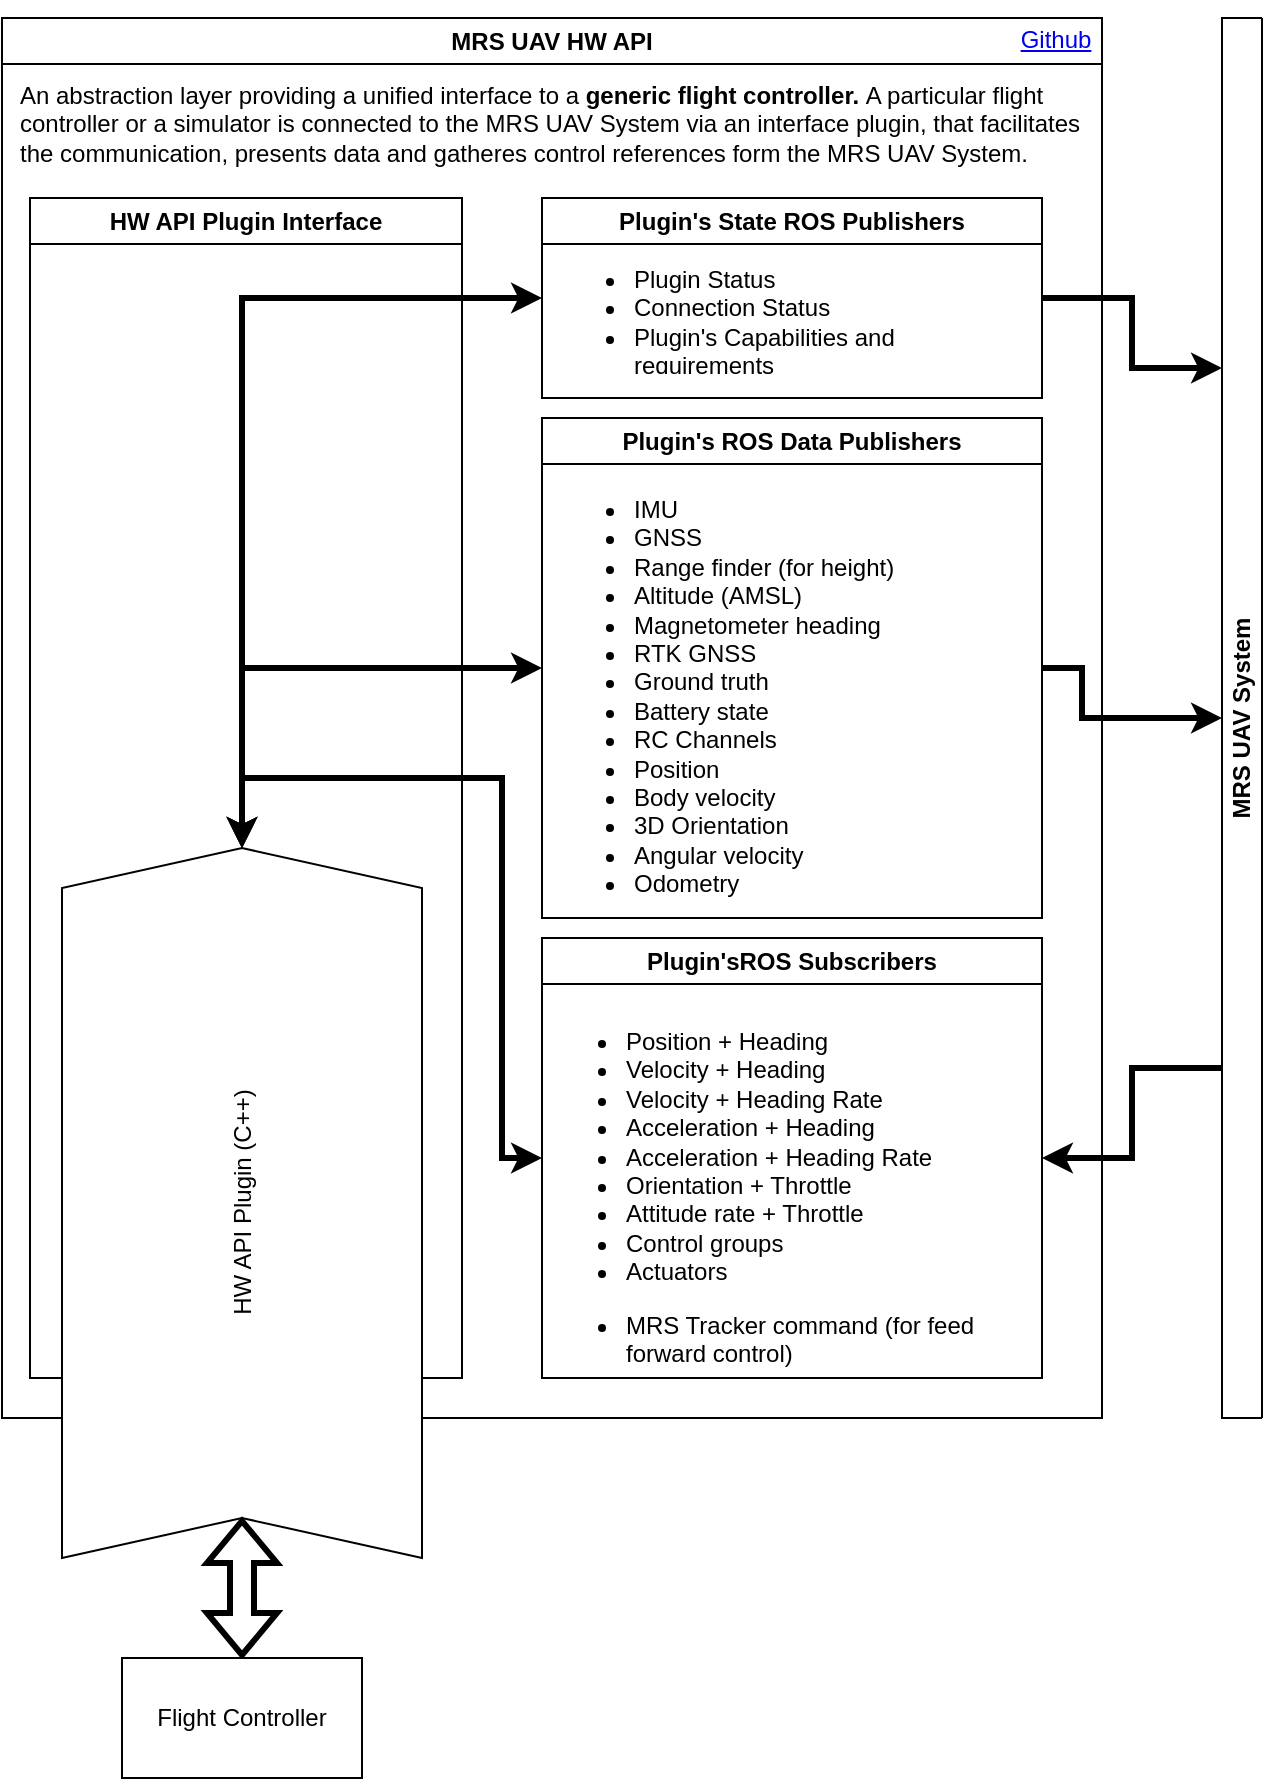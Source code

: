 <mxfile version="22.0.3" type="device">
  <diagram name="Page-1" id="1a2SnUTWAeg05GDIgyPo">
    <mxGraphModel dx="1793" dy="1084" grid="1" gridSize="10" guides="1" tooltips="1" connect="1" arrows="1" fold="1" page="1" pageScale="1" pageWidth="850" pageHeight="1100" math="0" shadow="0">
      <root>
        <mxCell id="0" />
        <mxCell id="1" parent="0" />
        <mxCell id="U1AcUGGEV4LpM3dcbxfQ-1" value="MRS UAV HW API" style="swimlane;whiteSpace=wrap;html=1;fillColor=none;glass=0;labelBackgroundColor=default;" vertex="1" parent="1">
          <mxGeometry x="80" y="10" width="550" height="700" as="geometry" />
        </mxCell>
        <mxCell id="U1AcUGGEV4LpM3dcbxfQ-3" value="Plugin&#39;s ROS Data Publishers" style="swimlane;whiteSpace=wrap;html=1;" vertex="1" parent="U1AcUGGEV4LpM3dcbxfQ-1">
          <mxGeometry x="270" y="200" width="250" height="250" as="geometry" />
        </mxCell>
        <mxCell id="U1AcUGGEV4LpM3dcbxfQ-15" value="&lt;ul&gt;&lt;li&gt;&lt;span style=&quot;background-color: initial;&quot;&gt;IMU&lt;/span&gt;&lt;br&gt;&lt;/li&gt;&lt;li&gt;GNSS&lt;/li&gt;&lt;li&gt;Range finder (for height)&lt;/li&gt;&lt;li&gt;Altitude (AMSL)&lt;/li&gt;&lt;li&gt;Magnetometer heading&lt;/li&gt;&lt;li&gt;RTK GNSS&lt;/li&gt;&lt;li&gt;Ground truth&lt;/li&gt;&lt;li&gt;Battery state&lt;/li&gt;&lt;li&gt;RC Channels&lt;/li&gt;&lt;li&gt;Position&lt;/li&gt;&lt;li&gt;Body velocity&lt;/li&gt;&lt;li&gt;3D Orientation&lt;/li&gt;&lt;li&gt;Angular velocity&lt;/li&gt;&lt;li&gt;Odometry&lt;/li&gt;&lt;/ul&gt;" style="text;strokeColor=none;fillColor=none;html=1;whiteSpace=wrap;verticalAlign=top;overflow=hidden;" vertex="1" parent="U1AcUGGEV4LpM3dcbxfQ-3">
          <mxGeometry x="4" y="20" width="210" height="260" as="geometry" />
        </mxCell>
        <mxCell id="U1AcUGGEV4LpM3dcbxfQ-5" value="Plugin&#39;sROS Subscribers" style="swimlane;whiteSpace=wrap;html=1;" vertex="1" parent="U1AcUGGEV4LpM3dcbxfQ-1">
          <mxGeometry x="270" y="460" width="250" height="220" as="geometry" />
        </mxCell>
        <mxCell id="U1AcUGGEV4LpM3dcbxfQ-16" value="&lt;ul&gt;&lt;li&gt;Position + Heading&lt;/li&gt;&lt;li&gt;Velocity + Heading&lt;/li&gt;&lt;li&gt;Velocity + Heading Rate&lt;/li&gt;&lt;li&gt;Acceleration + Heading&lt;/li&gt;&lt;li&gt;Acceleration + Heading Rate&lt;/li&gt;&lt;li&gt;Orientation + Throttle&lt;/li&gt;&lt;li&gt;Attitude rate + Throttle&lt;/li&gt;&lt;li&gt;Control groups&lt;/li&gt;&lt;li&gt;Actuators&lt;/li&gt;&lt;/ul&gt;&lt;ul&gt;&lt;li&gt;MRS Tracker command (for feed forward control)&lt;/li&gt;&lt;/ul&gt;" style="text;strokeColor=none;fillColor=none;html=1;whiteSpace=wrap;verticalAlign=top;overflow=hidden;" vertex="1" parent="U1AcUGGEV4LpM3dcbxfQ-5">
          <mxGeometry y="26" width="236" height="194" as="geometry" />
        </mxCell>
        <mxCell id="U1AcUGGEV4LpM3dcbxfQ-19" value="Plugin&#39;s State ROS Publishers" style="swimlane;whiteSpace=wrap;html=1;" vertex="1" parent="U1AcUGGEV4LpM3dcbxfQ-1">
          <mxGeometry x="270" y="90" width="250" height="100" as="geometry" />
        </mxCell>
        <mxCell id="U1AcUGGEV4LpM3dcbxfQ-22" value="&lt;ul&gt;&lt;li&gt;Plugin Status&lt;/li&gt;&lt;li&gt;Connection Status&lt;/li&gt;&lt;li&gt;Plugin&#39;s Capabilities and requirements&lt;/li&gt;&lt;/ul&gt;" style="text;strokeColor=none;fillColor=none;html=1;verticalAlign=top;overflow=hidden;whiteSpace=wrap;" vertex="1" parent="U1AcUGGEV4LpM3dcbxfQ-19">
          <mxGeometry x="4" y="15" width="236" height="70" as="geometry" />
        </mxCell>
        <mxCell id="U1AcUGGEV4LpM3dcbxfQ-36" value="HW API Plugin Interface" style="swimlane;whiteSpace=wrap;html=1;gradientColor=none;fillOpacity=100;" vertex="1" parent="U1AcUGGEV4LpM3dcbxfQ-1">
          <mxGeometry x="14" y="90" width="216" height="590" as="geometry" />
        </mxCell>
        <UserObject label="Github" link="https://github.com/ctu-mrs/mrs_uav_hw_api" id="U1AcUGGEV4LpM3dcbxfQ-48">
          <mxCell style="text;html=1;strokeColor=none;fillColor=none;whiteSpace=wrap;align=center;verticalAlign=middle;fontColor=#0000EE;fontStyle=4;" vertex="1" parent="U1AcUGGEV4LpM3dcbxfQ-1">
            <mxGeometry x="497" y="-9" width="60" height="40" as="geometry" />
          </mxCell>
        </UserObject>
        <mxCell id="U1AcUGGEV4LpM3dcbxfQ-49" value="&lt;div style=&quot;text-align: left;&quot;&gt;&lt;span style=&quot;background-color: initial;&quot;&gt;An abstraction layer providing a unified interface to a &lt;/span&gt;&lt;b style=&quot;background-color: initial;&quot;&gt;generic flight controller. &lt;/b&gt;&lt;span style=&quot;background-color: initial;&quot;&gt;A particular flight controller or a simulator is connected to the MRS UAV System via an interface plugin, that facilitates the communication, presents data and gatheres control references form the MRS UAV System.&lt;/span&gt;&lt;/div&gt;" style="text;html=1;strokeColor=none;fillColor=none;align=center;verticalAlign=middle;whiteSpace=wrap;rounded=0;" vertex="1" parent="U1AcUGGEV4LpM3dcbxfQ-1">
          <mxGeometry x="8" y="28" width="550" height="49" as="geometry" />
        </mxCell>
        <mxCell id="U1AcUGGEV4LpM3dcbxfQ-53" style="edgeStyle=orthogonalEdgeStyle;shape=connector;rounded=0;orthogonalLoop=1;jettySize=auto;html=1;exitX=0;exitY=0.75;exitDx=0;exitDy=0;entryX=1;entryY=0.5;entryDx=0;entryDy=0;labelBackgroundColor=default;strokeColor=default;strokeWidth=3;align=center;verticalAlign=middle;fontFamily=Helvetica;fontSize=11;fontColor=default;startArrow=none;startFill=0;endArrow=classic;" edge="1" parent="1" source="U1AcUGGEV4LpM3dcbxfQ-12" target="U1AcUGGEV4LpM3dcbxfQ-5">
          <mxGeometry relative="1" as="geometry" />
        </mxCell>
        <mxCell id="U1AcUGGEV4LpM3dcbxfQ-12" value="MRS UAV System" style="swimlane;horizontal=0;whiteSpace=wrap;html=1;" vertex="1" parent="1">
          <mxGeometry x="690" y="10" width="20" height="700" as="geometry" />
        </mxCell>
        <mxCell id="U1AcUGGEV4LpM3dcbxfQ-34" style="edgeStyle=orthogonalEdgeStyle;rounded=0;orthogonalLoop=1;jettySize=auto;html=1;exitX=1;exitY=0.5;exitDx=0;exitDy=0;entryX=0;entryY=0.5;entryDx=0;entryDy=0;strokeWidth=3;" edge="1" parent="1" source="U1AcUGGEV4LpM3dcbxfQ-3" target="U1AcUGGEV4LpM3dcbxfQ-12">
          <mxGeometry relative="1" as="geometry">
            <Array as="points">
              <mxPoint x="620" y="335" />
              <mxPoint x="620" y="360" />
            </Array>
          </mxGeometry>
        </mxCell>
        <mxCell id="U1AcUGGEV4LpM3dcbxfQ-38" value="HW API Plugin (C++)" style="shape=step;perimeter=stepPerimeter;whiteSpace=wrap;html=1;fixedSize=1;rotation=-90;flipV=0;verticalAlign=middle;" vertex="1" parent="1">
          <mxGeometry x="22.5" y="512.5" width="355" height="180" as="geometry" />
        </mxCell>
        <mxCell id="U1AcUGGEV4LpM3dcbxfQ-40" style="edgeStyle=orthogonalEdgeStyle;rounded=0;orthogonalLoop=1;jettySize=auto;html=1;exitX=0;exitY=0.5;exitDx=0;exitDy=0;entryX=1;entryY=0.5;entryDx=0;entryDy=0;startArrow=classic;startFill=1;strokeWidth=3;" edge="1" parent="1" source="U1AcUGGEV4LpM3dcbxfQ-19" target="U1AcUGGEV4LpM3dcbxfQ-38">
          <mxGeometry relative="1" as="geometry" />
        </mxCell>
        <mxCell id="U1AcUGGEV4LpM3dcbxfQ-41" style="edgeStyle=orthogonalEdgeStyle;rounded=0;orthogonalLoop=1;jettySize=auto;html=1;exitX=0;exitY=0.5;exitDx=0;exitDy=0;entryX=1;entryY=0.5;entryDx=0;entryDy=0;startArrow=classic;startFill=1;strokeWidth=3;" edge="1" parent="1" source="U1AcUGGEV4LpM3dcbxfQ-3" target="U1AcUGGEV4LpM3dcbxfQ-38">
          <mxGeometry relative="1" as="geometry" />
        </mxCell>
        <mxCell id="U1AcUGGEV4LpM3dcbxfQ-42" style="edgeStyle=orthogonalEdgeStyle;rounded=0;orthogonalLoop=1;jettySize=auto;html=1;exitX=0;exitY=0.5;exitDx=0;exitDy=0;entryX=1;entryY=0.5;entryDx=0;entryDy=0;startArrow=classic;startFill=1;strokeWidth=3;" edge="1" parent="1" source="U1AcUGGEV4LpM3dcbxfQ-5" target="U1AcUGGEV4LpM3dcbxfQ-38">
          <mxGeometry relative="1" as="geometry">
            <Array as="points">
              <mxPoint x="330" y="580" />
              <mxPoint x="330" y="390" />
              <mxPoint x="200" y="390" />
            </Array>
          </mxGeometry>
        </mxCell>
        <mxCell id="U1AcUGGEV4LpM3dcbxfQ-45" value="" style="shape=flexArrow;endArrow=classic;startArrow=classic;html=1;rounded=0;entryX=0;entryY=0.5;entryDx=0;entryDy=0;exitX=0.5;exitY=0;exitDx=0;exitDy=0;strokeWidth=3;" edge="1" parent="1" source="U1AcUGGEV4LpM3dcbxfQ-46" target="U1AcUGGEV4LpM3dcbxfQ-38">
          <mxGeometry width="100" height="100" relative="1" as="geometry">
            <mxPoint x="200" y="910" as="sourcePoint" />
            <mxPoint x="195.301" y="810.001" as="targetPoint" />
          </mxGeometry>
        </mxCell>
        <mxCell id="U1AcUGGEV4LpM3dcbxfQ-46" value="Flight Controller" style="rounded=0;whiteSpace=wrap;html=1;" vertex="1" parent="1">
          <mxGeometry x="140" y="830" width="120" height="60" as="geometry" />
        </mxCell>
        <mxCell id="U1AcUGGEV4LpM3dcbxfQ-50" style="edgeStyle=orthogonalEdgeStyle;rounded=0;orthogonalLoop=1;jettySize=auto;html=1;exitX=0.5;exitY=1;exitDx=0;exitDy=0;" edge="1" parent="1" source="U1AcUGGEV4LpM3dcbxfQ-12" target="U1AcUGGEV4LpM3dcbxfQ-12">
          <mxGeometry relative="1" as="geometry" />
        </mxCell>
        <mxCell id="U1AcUGGEV4LpM3dcbxfQ-52" style="edgeStyle=orthogonalEdgeStyle;shape=connector;rounded=0;orthogonalLoop=1;jettySize=auto;html=1;exitX=1;exitY=0.5;exitDx=0;exitDy=0;entryX=0;entryY=0.25;entryDx=0;entryDy=0;labelBackgroundColor=default;strokeColor=default;strokeWidth=3;align=center;verticalAlign=middle;fontFamily=Helvetica;fontSize=11;fontColor=default;startArrow=none;startFill=0;endArrow=classic;" edge="1" parent="1" source="U1AcUGGEV4LpM3dcbxfQ-19" target="U1AcUGGEV4LpM3dcbxfQ-12">
          <mxGeometry relative="1" as="geometry" />
        </mxCell>
      </root>
    </mxGraphModel>
  </diagram>
</mxfile>
